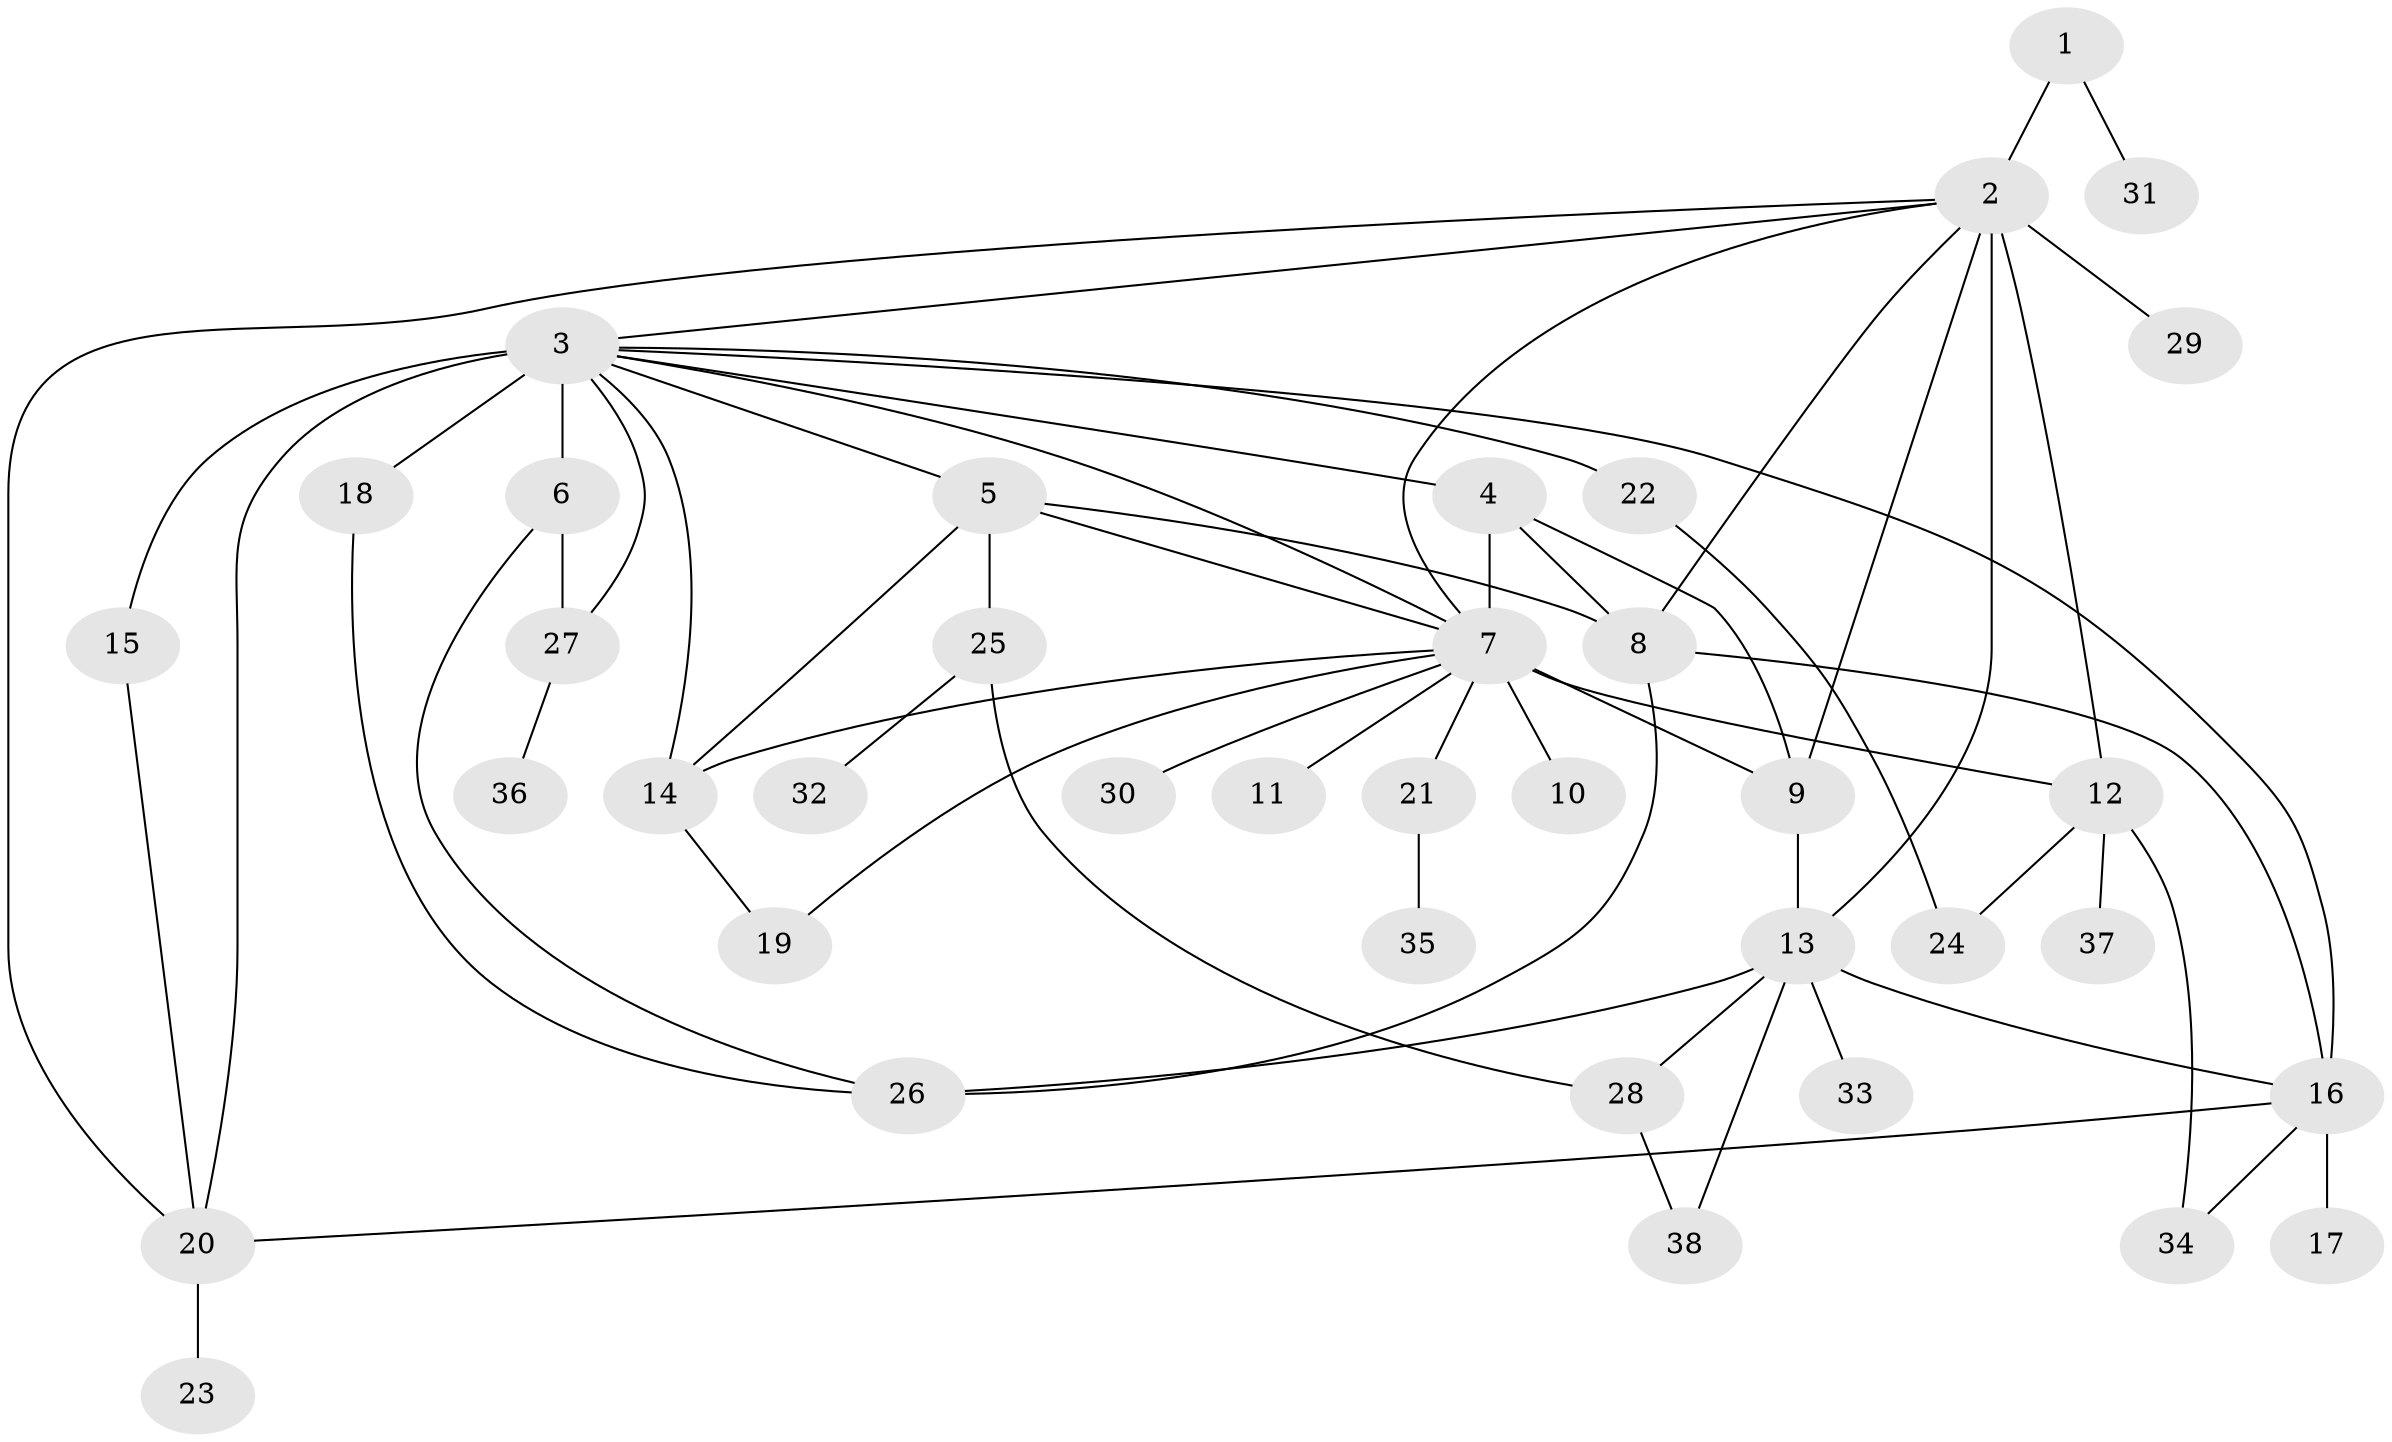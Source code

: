 // original degree distribution, {3: 0.1797752808988764, 15: 0.011235955056179775, 1: 0.4943820224719101, 22: 0.011235955056179775, 6: 0.0449438202247191, 21: 0.011235955056179775, 2: 0.1797752808988764, 4: 0.0449438202247191, 9: 0.011235955056179775, 7: 0.011235955056179775}
// Generated by graph-tools (version 1.1) at 2025/50/03/04/25 22:50:19]
// undirected, 38 vertices, 62 edges
graph export_dot {
  node [color=gray90,style=filled];
  1;
  2;
  3;
  4;
  5;
  6;
  7;
  8;
  9;
  10;
  11;
  12;
  13;
  14;
  15;
  16;
  17;
  18;
  19;
  20;
  21;
  22;
  23;
  24;
  25;
  26;
  27;
  28;
  29;
  30;
  31;
  32;
  33;
  34;
  35;
  36;
  37;
  38;
  1 -- 2 [weight=1.0];
  1 -- 31 [weight=1.0];
  2 -- 3 [weight=1.0];
  2 -- 7 [weight=1.0];
  2 -- 8 [weight=1.0];
  2 -- 9 [weight=1.0];
  2 -- 12 [weight=1.0];
  2 -- 13 [weight=5.0];
  2 -- 20 [weight=1.0];
  2 -- 29 [weight=1.0];
  3 -- 4 [weight=1.0];
  3 -- 5 [weight=1.0];
  3 -- 6 [weight=6.0];
  3 -- 7 [weight=1.0];
  3 -- 14 [weight=1.0];
  3 -- 15 [weight=1.0];
  3 -- 16 [weight=1.0];
  3 -- 18 [weight=1.0];
  3 -- 20 [weight=1.0];
  3 -- 22 [weight=1.0];
  3 -- 27 [weight=1.0];
  4 -- 7 [weight=2.0];
  4 -- 8 [weight=2.0];
  4 -- 9 [weight=1.0];
  5 -- 7 [weight=1.0];
  5 -- 8 [weight=1.0];
  5 -- 14 [weight=1.0];
  5 -- 25 [weight=1.0];
  6 -- 26 [weight=1.0];
  6 -- 27 [weight=1.0];
  7 -- 9 [weight=6.0];
  7 -- 10 [weight=1.0];
  7 -- 11 [weight=1.0];
  7 -- 12 [weight=1.0];
  7 -- 14 [weight=1.0];
  7 -- 19 [weight=1.0];
  7 -- 21 [weight=1.0];
  7 -- 30 [weight=1.0];
  8 -- 16 [weight=1.0];
  8 -- 26 [weight=1.0];
  9 -- 13 [weight=1.0];
  12 -- 24 [weight=1.0];
  12 -- 34 [weight=1.0];
  12 -- 37 [weight=1.0];
  13 -- 16 [weight=1.0];
  13 -- 26 [weight=1.0];
  13 -- 28 [weight=1.0];
  13 -- 33 [weight=1.0];
  13 -- 38 [weight=1.0];
  14 -- 19 [weight=1.0];
  15 -- 20 [weight=1.0];
  16 -- 17 [weight=4.0];
  16 -- 20 [weight=1.0];
  16 -- 34 [weight=1.0];
  18 -- 26 [weight=1.0];
  20 -- 23 [weight=2.0];
  21 -- 35 [weight=1.0];
  22 -- 24 [weight=1.0];
  25 -- 28 [weight=1.0];
  25 -- 32 [weight=1.0];
  27 -- 36 [weight=1.0];
  28 -- 38 [weight=1.0];
}
